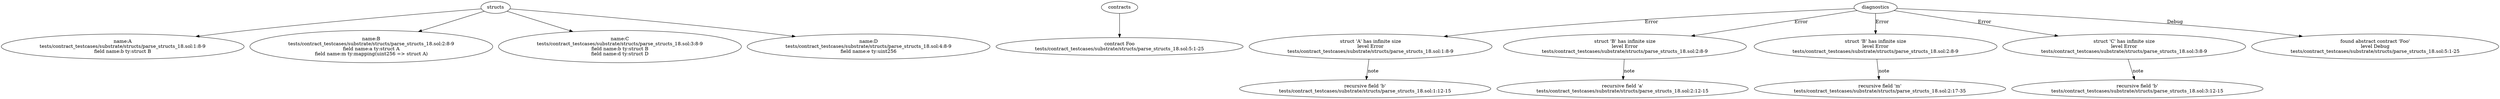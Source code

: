 strict digraph "tests/contract_testcases/substrate/structs/parse_structs_18.sol" {
	A [label="name:A\ntests/contract_testcases/substrate/structs/parse_structs_18.sol:1:8-9\nfield name:b ty:struct B"]
	B [label="name:B\ntests/contract_testcases/substrate/structs/parse_structs_18.sol:2:8-9\nfield name:a ty:struct A\nfield name:m ty:mapping(uint256 => struct A)"]
	C [label="name:C\ntests/contract_testcases/substrate/structs/parse_structs_18.sol:3:8-9\nfield name:b ty:struct B\nfield name:d ty:struct D"]
	D [label="name:D\ntests/contract_testcases/substrate/structs/parse_structs_18.sol:4:8-9\nfield name:e ty:uint256"]
	contract [label="contract Foo\ntests/contract_testcases/substrate/structs/parse_structs_18.sol:5:1-25"]
	diagnostic [label="struct 'A' has infinite size\nlevel Error\ntests/contract_testcases/substrate/structs/parse_structs_18.sol:1:8-9"]
	note [label="recursive field 'b'\ntests/contract_testcases/substrate/structs/parse_structs_18.sol:1:12-15"]
	diagnostic_10 [label="struct 'B' has infinite size\nlevel Error\ntests/contract_testcases/substrate/structs/parse_structs_18.sol:2:8-9"]
	note_11 [label="recursive field 'a'\ntests/contract_testcases/substrate/structs/parse_structs_18.sol:2:12-15"]
	diagnostic_12 [label="struct 'B' has infinite size\nlevel Error\ntests/contract_testcases/substrate/structs/parse_structs_18.sol:2:8-9"]
	note_13 [label="recursive field 'm'\ntests/contract_testcases/substrate/structs/parse_structs_18.sol:2:17-35"]
	diagnostic_14 [label="struct 'C' has infinite size\nlevel Error\ntests/contract_testcases/substrate/structs/parse_structs_18.sol:3:8-9"]
	note_15 [label="recursive field 'b'\ntests/contract_testcases/substrate/structs/parse_structs_18.sol:3:12-15"]
	diagnostic_16 [label="found abstract contract 'Foo'\nlevel Debug\ntests/contract_testcases/substrate/structs/parse_structs_18.sol:5:1-25"]
	structs -> A
	structs -> B
	structs -> C
	structs -> D
	contracts -> contract
	diagnostics -> diagnostic [label="Error"]
	diagnostic -> note [label="note"]
	diagnostics -> diagnostic_10 [label="Error"]
	diagnostic_10 -> note_11 [label="note"]
	diagnostics -> diagnostic_12 [label="Error"]
	diagnostic_12 -> note_13 [label="note"]
	diagnostics -> diagnostic_14 [label="Error"]
	diagnostic_14 -> note_15 [label="note"]
	diagnostics -> diagnostic_16 [label="Debug"]
}

